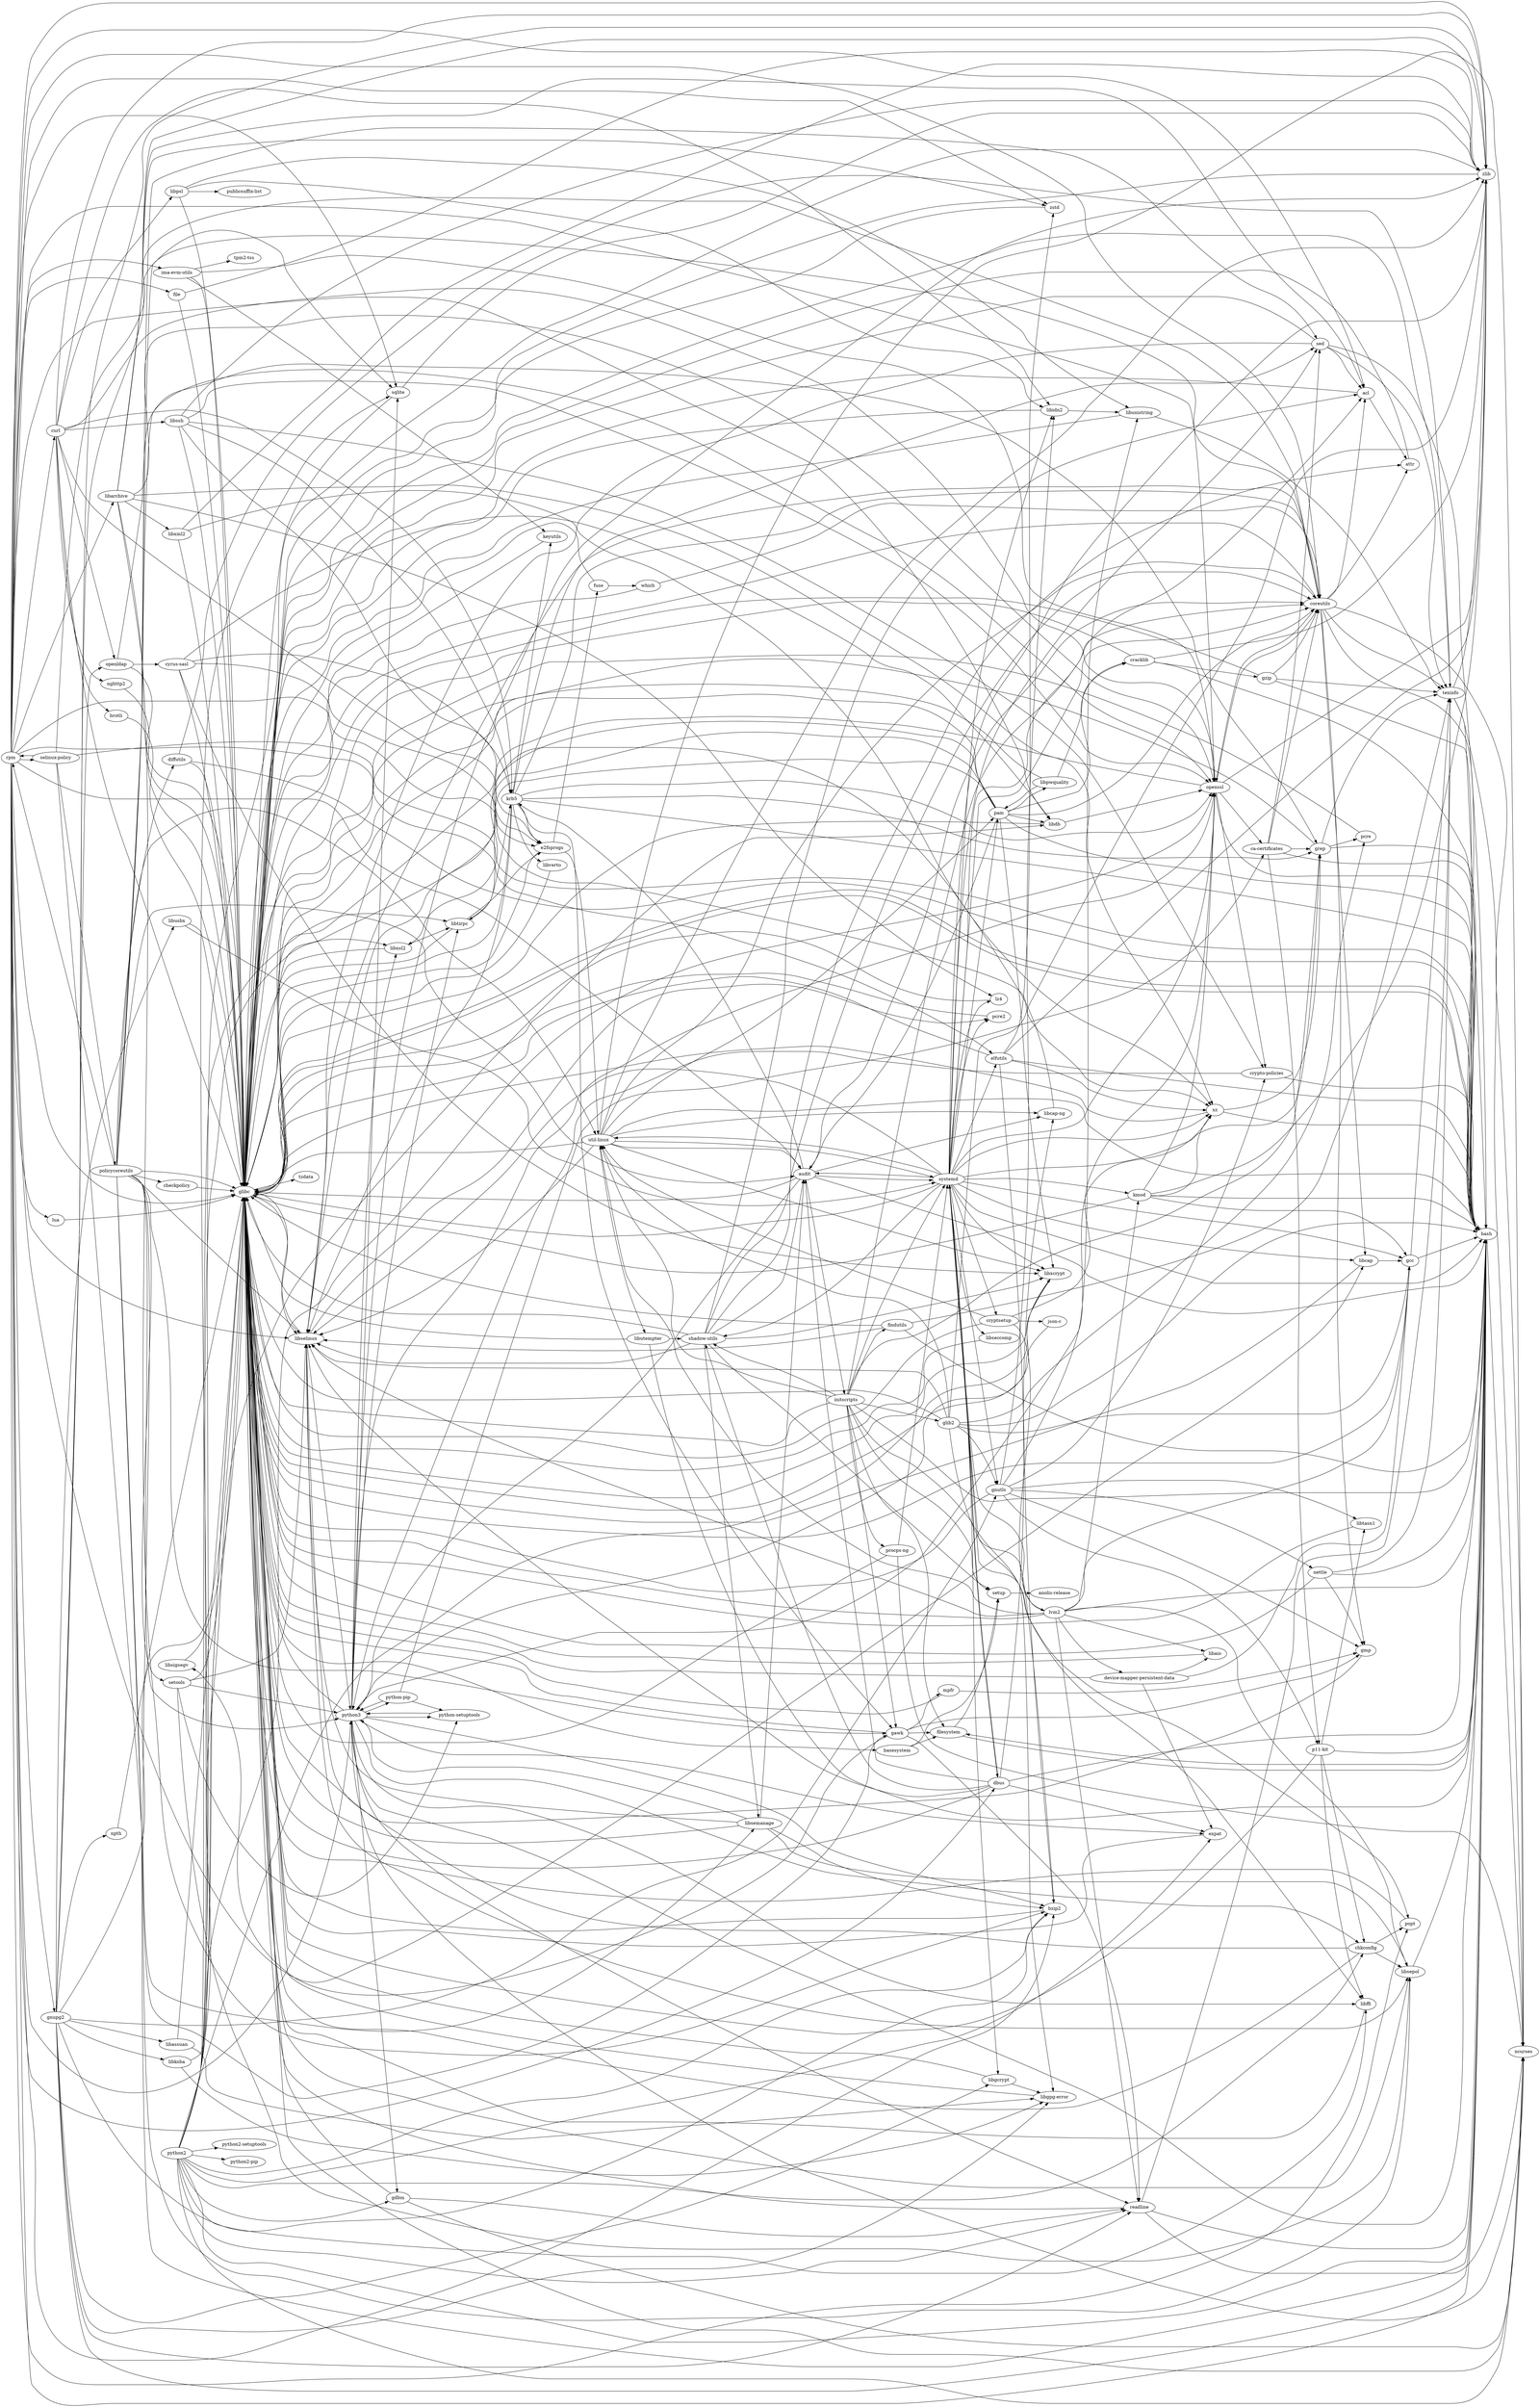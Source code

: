 digraph MyPicture {
	graph [rankdir=LR]
	libsigsegv
	libsigsegv -> glibc
	glibc
	glibc -> basesystem
	glibc -> bash
	glibc -> libselinux
	glibc -> tzdata
	basesystem
	basesystem -> filesystem
	basesystem -> setup
	bash
	bash -> filesystem
	bash -> glibc
	bash -> ncurses
	libselinux
	libselinux -> glibc
	libselinux -> pcre2
	libselinux -> libsepol
	libselinux -> python3
	tzdata
	pcre2
	pcre2 -> glibc
	libsepol
	libsepol -> bash
	libsepol -> glibc
	python3
	python3 -> bash
	python3 -> chkconfig
	python3 -> openssl
	python3 -> glibc
	python3 -> "python-setuptools"
	python3 -> "python-pip"
	python3 -> gdbm
	python3 -> bzip2
	python3 -> libxcrypt
	python3 -> expat
	python3 -> libffi
	python3 -> xz
	python3 -> ncurses
	python3 -> libnsl2
	python3 -> readline
	python3 -> sqlite
	python3 -> libtirpc
	python3 -> zlib
	chkconfig
	chkconfig -> popt
	chkconfig -> libselinux
	chkconfig -> libsepol
	chkconfig -> glibc
	openssl
	openssl -> bash
	openssl -> coreutils
	openssl -> glibc
	openssl -> zlib
	openssl -> "ca-certificates"
	openssl -> "crypto-policies"
	"python-setuptools"
	"python-setuptools" -> python3
	"python-pip"
	"python-pip" -> "ca-certificates"
	"python-pip" -> "python-setuptools"
	"python-pip" -> python3
	gdbm
	gdbm -> ncurses
	gdbm -> readline
	gdbm -> glibc
	bzip2
	bzip2 -> glibc
	libxcrypt
	libxcrypt -> glibc
	expat
	expat -> glibc
	libffi
	libffi -> glibc
	xz
	xz -> bash
	xz -> grep
	xz -> glibc
	ncurses
	ncurses -> glibc
	libnsl2
	libnsl2 -> glibc
	libnsl2 -> libtirpc
	readline
	readline -> bash
	readline -> glibc
	readline -> texinfo
	readline -> ncurses
	sqlite
	sqlite -> glibc
	sqlite -> zlib
	libtirpc
	libtirpc -> glibc
	libtirpc -> e2fsprogs
	libtirpc -> krb5
	zlib
	zlib -> glibc
	e2fsprogs
	e2fsprogs -> "util-linux"
	e2fsprogs -> glibc
	e2fsprogs -> fuse
	krb5
	krb5 -> bash
	krb5 -> coreutils
	krb5 -> gawk
	krb5 -> grep
	krb5 -> keyutils
	krb5 -> e2fsprogs
	krb5 -> openssl
	krb5 -> glibc
	krb5 -> libselinux
	krb5 -> libverto
	krb5 -> sed
	coreutils
	coreutils -> acl
	coreutils -> attr
	coreutils -> libcap
	coreutils -> openssl
	coreutils -> gmp
	coreutils -> glibc
	coreutils -> libselinux
	coreutils -> ncurses
	coreutils -> bash
	coreutils -> texinfo
	gawk
	gawk -> filesystem
	gawk -> glibc
	gawk -> gmp
	gawk -> mpfr
	gawk -> readline
	gawk -> libsigsegv
	grep
	grep -> bash
	grep -> texinfo
	grep -> pcre
	grep -> glibc
	keyutils
	keyutils -> glibc
	libverto
	libverto -> glibc
	sed
	sed -> bash
	sed -> texinfo
	sed -> acl
	sed -> libselinux
	sed -> glibc
	texinfo
	texinfo -> bash
	texinfo -> ncurses
	texinfo -> zlib
	texinfo -> glibc
	acl
	acl -> glibc
	acl -> attr
	attr
	attr -> glibc
	pcre
	pcre -> glibc
	filesystem
	filesystem -> bash
	filesystem -> setup
	gmp
	gmp -> glibc
	mpfr
	mpfr -> glibc
	mpfr -> gmp
	setup
	setup -> "anolis-release"
	"anolis-release"
	libcap
	libcap -> gcc
	libcap -> glibc
	gcc
	gcc -> bash
	gcc -> texinfo
	gcc -> glibc
	"util-linux"
	"util-linux" -> bash
	"util-linux" -> glibc
	"util-linux" -> coreutils
	"util-linux" -> libselinux
	"util-linux" -> pam
	"util-linux" -> audit
	"util-linux" -> "libcap-ng"
	"util-linux" -> libxcrypt
	"util-linux" -> ncurses
	"util-linux" -> systemd
	"util-linux" -> libutempter
	"util-linux" -> zlib
	fuse
	fuse -> glibc
	fuse -> which
	which
	which -> coreutils
	which -> glibc
	pam
	pam -> bash
	pam -> glibc
	pam -> audit
	pam -> coreutils
	pam -> cracklib
	pam -> libxcrypt
	pam -> libdb
	pam -> libnsl2
	pam -> libpwquality
	pam -> libselinux
	pam -> libtirpc
	audit
	audit -> bash
	audit -> coreutils
	audit -> glibc
	audit -> initscripts
	audit -> "libcap-ng"
	audit -> krb5
	audit -> systemd
	audit -> python3
	"libcap-ng"
	"libcap-ng" -> glibc
	systemd
	systemd -> bash
	systemd -> glibc
	systemd -> "shadow-utils"
	systemd -> acl
	systemd -> coreutils
	systemd -> dbus
	systemd -> grep
	systemd -> audit
	systemd -> "util-linux"
	systemd -> bzip2
	systemd -> libcap
	systemd -> libxcrypt
	systemd -> cryptsetup
	systemd -> elfutils
	systemd -> gcc
	systemd -> libgcrypt
	systemd -> gnutls
	systemd -> "libgpg-error"
	systemd -> libidn2
	systemd -> kmod
	systemd -> lz4
	systemd -> xz
	systemd -> pam
	systemd -> pcre2
	systemd -> libseccomp
	systemd -> libselinux
	systemd -> zlib
	systemd -> openssl
	systemd -> sed
	libutempter
	libutempter -> bash
	libutempter -> glibc
	libutempter -> "shadow-utils"
	"shadow-utils"
	"shadow-utils" -> audit
	"shadow-utils" -> coreutils
	"shadow-utils" -> glibc
	"shadow-utils" -> acl
	"shadow-utils" -> attr
	"shadow-utils" -> libxcrypt
	"shadow-utils" -> libselinux
	"shadow-utils" -> libsemanage
	"shadow-utils" -> setup
	libsemanage
	libsemanage -> audit
	libsemanage -> bzip2
	libsemanage -> libselinux
	libsemanage -> libsepol
	libsemanage -> glibc
	libsemanage -> python3
	dbus
	dbus -> systemd
	dbus -> bash
	dbus -> "shadow-utils"
	dbus -> audit
	dbus -> "libcap-ng"
	dbus -> expat
	dbus -> glibc
	dbus -> libselinux
	cryptsetup
	cryptsetup -> glibc
	cryptsetup -> "util-linux"
	cryptsetup -> openssl
	cryptsetup -> lvm2
	cryptsetup -> "json-c"
	elfutils
	elfutils -> bash
	elfutils -> glibc
	elfutils -> zlib
	elfutils -> bzip2
	elfutils -> xz
	elfutils -> zstd
	libgcrypt
	libgcrypt -> glibc
	libgcrypt -> "libgpg-error"
	gnutls
	gnutls -> "crypto-policies"
	gnutls -> glibc
	gnutls -> gmp
	gnutls -> nettle
	gnutls -> libidn2
	gnutls -> "p11-kit"
	gnutls -> libtasn1
	gnutls -> libunistring
	"libgpg-error"
	"libgpg-error" -> glibc
	libidn2
	libidn2 -> libunistring
	libidn2 -> glibc
	kmod
	kmod -> bash
	kmod -> glibc
	kmod -> openssl
	kmod -> gcc
	kmod -> xz
	kmod -> zlib
	lz4
	lz4 -> glibc
	libseccomp
	libseccomp -> glibc
	libunistring
	libunistring -> texinfo
	libunistring -> glibc
	"crypto-policies"
	"crypto-policies" -> bash
	"crypto-policies" -> python3
	nettle
	nettle -> bash
	nettle -> glibc
	nettle -> texinfo
	nettle -> gmp
	"p11-kit"
	"p11-kit" -> glibc
	"p11-kit" -> libffi
	"p11-kit" -> bash
	"p11-kit" -> chkconfig
	"p11-kit" -> libtasn1
	libtasn1
	libtasn1 -> glibc
	zstd
	zstd -> glibc
	lvm2
	lvm2 -> bash
	lvm2 -> glibc
	lvm2 -> libselinux
	lvm2 -> libsepol
	lvm2 -> systemd
	lvm2 -> "util-linux"
	lvm2 -> gcc
	lvm2 -> "device-mapper-persistent-data"
	lvm2 -> libaio
	lvm2 -> readline
	lvm2 -> kmod
	"json-c"
	"json-c" -> glibc
	"device-mapper-persistent-data"
	"device-mapper-persistent-data" -> expat
	"device-mapper-persistent-data" -> glibc
	"device-mapper-persistent-data" -> libaio
	"device-mapper-persistent-data" -> gcc
	libaio
	libaio -> glibc
	initscripts
	initscripts -> bash
	initscripts -> coreutils
	initscripts -> filesystem
	initscripts -> findutils
	initscripts -> gawk
	initscripts -> grep
	initscripts -> glib2
	initscripts -> popt
	initscripts -> "procps-ng"
	initscripts -> glibc
	initscripts -> setup
	initscripts -> "shadow-utils"
	initscripts -> systemd
	initscripts -> "util-linux"
	findutils
	findutils -> bash
	findutils -> texinfo
	findutils -> glibc
	findutils -> libselinux
	glib2
	glib2 -> bash
	glib2 -> glibc
	glib2 -> libffi
	glib2 -> gcc
	glib2 -> gnutls
	glib2 -> "util-linux"
	glib2 -> pcre
	glib2 -> libselinux
	glib2 -> zlib
	popt
	popt -> glibc
	"procps-ng"
	"procps-ng" -> glibc
	"procps-ng" -> ncurses
	"procps-ng" -> systemd
	cracklib
	cracklib -> bash
	cracklib -> glibc
	cracklib -> gzip
	cracklib -> zlib
	libdb
	libdb -> glibc
	libdb -> openssl
	libpwquality
	libpwquality -> cracklib
	libpwquality -> pam
	libpwquality -> glibc
	gzip
	gzip -> bash
	gzip -> texinfo
	gzip -> coreutils
	gzip -> glibc
	"ca-certificates"
	"ca-certificates" -> bash
	"ca-certificates" -> coreutils
	"ca-certificates" -> grep
	"ca-certificates" -> "p11-kit"
	"ca-certificates" -> sed
	diffutils
	diffutils -> bash
	diffutils -> glibc
	diffutils -> texinfo
	"cyrus-sasl"
	"cyrus-sasl" -> glibc
	"cyrus-sasl" -> e2fsprogs
	"cyrus-sasl" -> libxcrypt
	"cyrus-sasl" -> libdb
	"cyrus-sasl" -> krb5
	"publicsuffix-list"
	libssh
	libssh -> "crypto-policies"
	libssh -> glibc
	libssh -> e2fsprogs
	libssh -> openssl
	libssh -> krb5
	libssh -> zlib
	libpsl
	libpsl -> libidn2
	libpsl -> libunistring
	libpsl -> "publicsuffix-list"
	libpsl -> glibc
	nghttp2
	nghttp2 -> glibc
	openldap
	openldap -> openssl
	openldap -> glibc
	openldap -> "cyrus-sasl"
	brotli
	brotli -> glibc
	curl
	curl -> glibc
	curl -> openssl
	curl -> zlib
	curl -> brotli
	curl -> e2fsprogs
	curl -> krb5
	curl -> libidn2
	curl -> openldap
	curl -> nghttp2
	curl -> libpsl
	curl -> libssh
	libxml2
	libxml2 -> glibc
	libxml2 -> xz
	libxml2 -> zlib
	libarchive
	libarchive -> acl
	libarchive -> bzip2
	libarchive -> openssl
	libarchive -> lz4
	libarchive -> xz
	libarchive -> libxml2
	libarchive -> zlib
	libarchive -> zstd
	libarchive -> glibc
	rpm
	rpm -> acl
	rpm -> audit
	rpm -> bzip2
	rpm -> libcap
	rpm -> openssl
	rpm -> libdb
	rpm -> glibc
	rpm -> elfutils
	rpm -> "ima-evm-utils"
	rpm -> lua
	rpm -> xz
	rpm -> file
	rpm -> popt
	rpm -> python3
	rpm -> sqlite
	rpm -> zlib
	rpm -> zstd
	rpm -> bash
	rpm -> coreutils
	rpm -> curl
	rpm -> libarchive
	rpm -> gnupg2
	rpm -> libselinux
	rpm -> "selinux-policy"
	rpm -> dbus
	"ima-evm-utils"
	"ima-evm-utils" -> openssl
	"ima-evm-utils" -> keyutils
	"ima-evm-utils" -> "tpm2-tss"
	"ima-evm-utils" -> glibc
	lua
	lua -> glibc
	file
	file -> zlib
	file -> glibc
	gnupg2
	gnupg2 -> bash
	gnupg2 -> libassuan
	gnupg2 -> bzip2
	gnupg2 -> glibc
	gnupg2 -> libgcrypt
	gnupg2 -> gnutls
	gnupg2 -> "libgpg-error"
	gnupg2 -> libksba
	gnupg2 -> openldap
	gnupg2 -> npth
	gnupg2 -> readline
	gnupg2 -> sqlite
	gnupg2 -> libusbx
	gnupg2 -> zlib
	"selinux-policy"
	"selinux-policy" -> gawk
	"selinux-policy" -> bash
	"selinux-policy" -> coreutils
	"selinux-policy" -> policycoreutils
	"selinux-policy" -> rpm
	policycoreutils
	policycoreutils -> bash
	policycoreutils -> coreutils
	policycoreutils -> diffutils
	policycoreutils -> gawk
	policycoreutils -> grep
	policycoreutils -> audit
	policycoreutils -> libselinux
	policycoreutils -> libsemanage
	policycoreutils -> libsepol
	policycoreutils -> rpm
	policycoreutils -> glibc
	policycoreutils -> sed
	policycoreutils -> "util-linux"
	policycoreutils -> python3
	policycoreutils -> checkpolicy
	policycoreutils -> setools
	checkpolicy
	checkpolicy -> glibc
	setools
	setools -> glibc
	setools -> python3
	setools -> libselinux
	setools -> libsepol
	setools -> "python-setuptools"
	libassuan
	libassuan -> "libgpg-error"
	libassuan -> glibc
	libksba
	libksba -> "libgpg-error"
	libksba -> glibc
	npth
	npth -> glibc
	libusbx
	libusbx -> glibc
	libusbx -> systemd
	"tpm2-tss"
	"python2-setuptools"
	"python2-pip"
	python2
	python2 -> bash
	python2 -> chkconfig
	python2 -> glibc
	python2 -> expat
	python2 -> gdbm
	python2 -> bzip2
	python2 -> libxcrypt
	python2 -> openssl
	python2 -> libdb
	python2 -> libffi
	python2 -> ncurses
	python2 -> libnsl2
	python2 -> readline
	python2 -> sqlite
	python2 -> libtirpc
	python2 -> zlib
	python2 -> "python2-pip"
	python2 -> "python2-setuptools"
}


